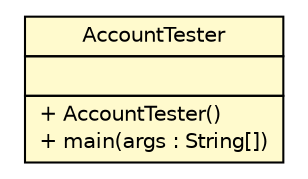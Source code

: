 #!/usr/local/bin/dot
#
# Class diagram 
# Generated by UMLGraph version R5_6 (http://www.umlgraph.org/)
#

digraph G {
	edge [fontname="Helvetica",fontsize=10,labelfontname="Helvetica",labelfontsize=10];
	node [fontname="Helvetica",fontsize=10,shape=plaintext];
	nodesep=0.25;
	ranksep=0.5;
	// sorcer.account.requestor.AccountTester
	c81929 [label=<<table title="sorcer.account.requestor.AccountTester" border="0" cellborder="1" cellspacing="0" cellpadding="2" port="p" bgcolor="lemonChiffon" href="./AccountTester.html">
		<tr><td><table border="0" cellspacing="0" cellpadding="1">
<tr><td align="center" balign="center"> AccountTester </td></tr>
		</table></td></tr>
		<tr><td><table border="0" cellspacing="0" cellpadding="1">
<tr><td align="left" balign="left">  </td></tr>
		</table></td></tr>
		<tr><td><table border="0" cellspacing="0" cellpadding="1">
<tr><td align="left" balign="left"> + AccountTester() </td></tr>
<tr><td align="left" balign="left"> + main(args : String[]) </td></tr>
		</table></td></tr>
		</table>>, URL="./AccountTester.html", fontname="Helvetica", fontcolor="black", fontsize=10.0];
}

